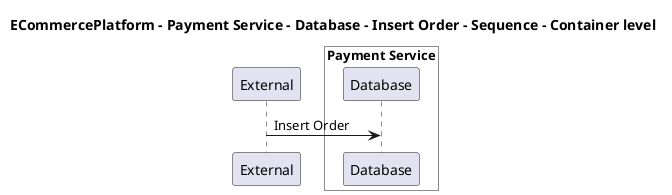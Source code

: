@startuml

title ECommercePlatform - Payment Service - Database - Insert Order - Sequence - Container level

participant "External" as C4InterFlow.SoftwareSystems.ExternalSystem

box "Payment Service" #White
    participant "Database" as ECommercePlatform.SoftwareSystems.PaymentService.Containers.Database
end box


C4InterFlow.SoftwareSystems.ExternalSystem -> ECommercePlatform.SoftwareSystems.PaymentService.Containers.Database : Insert Order


@enduml
